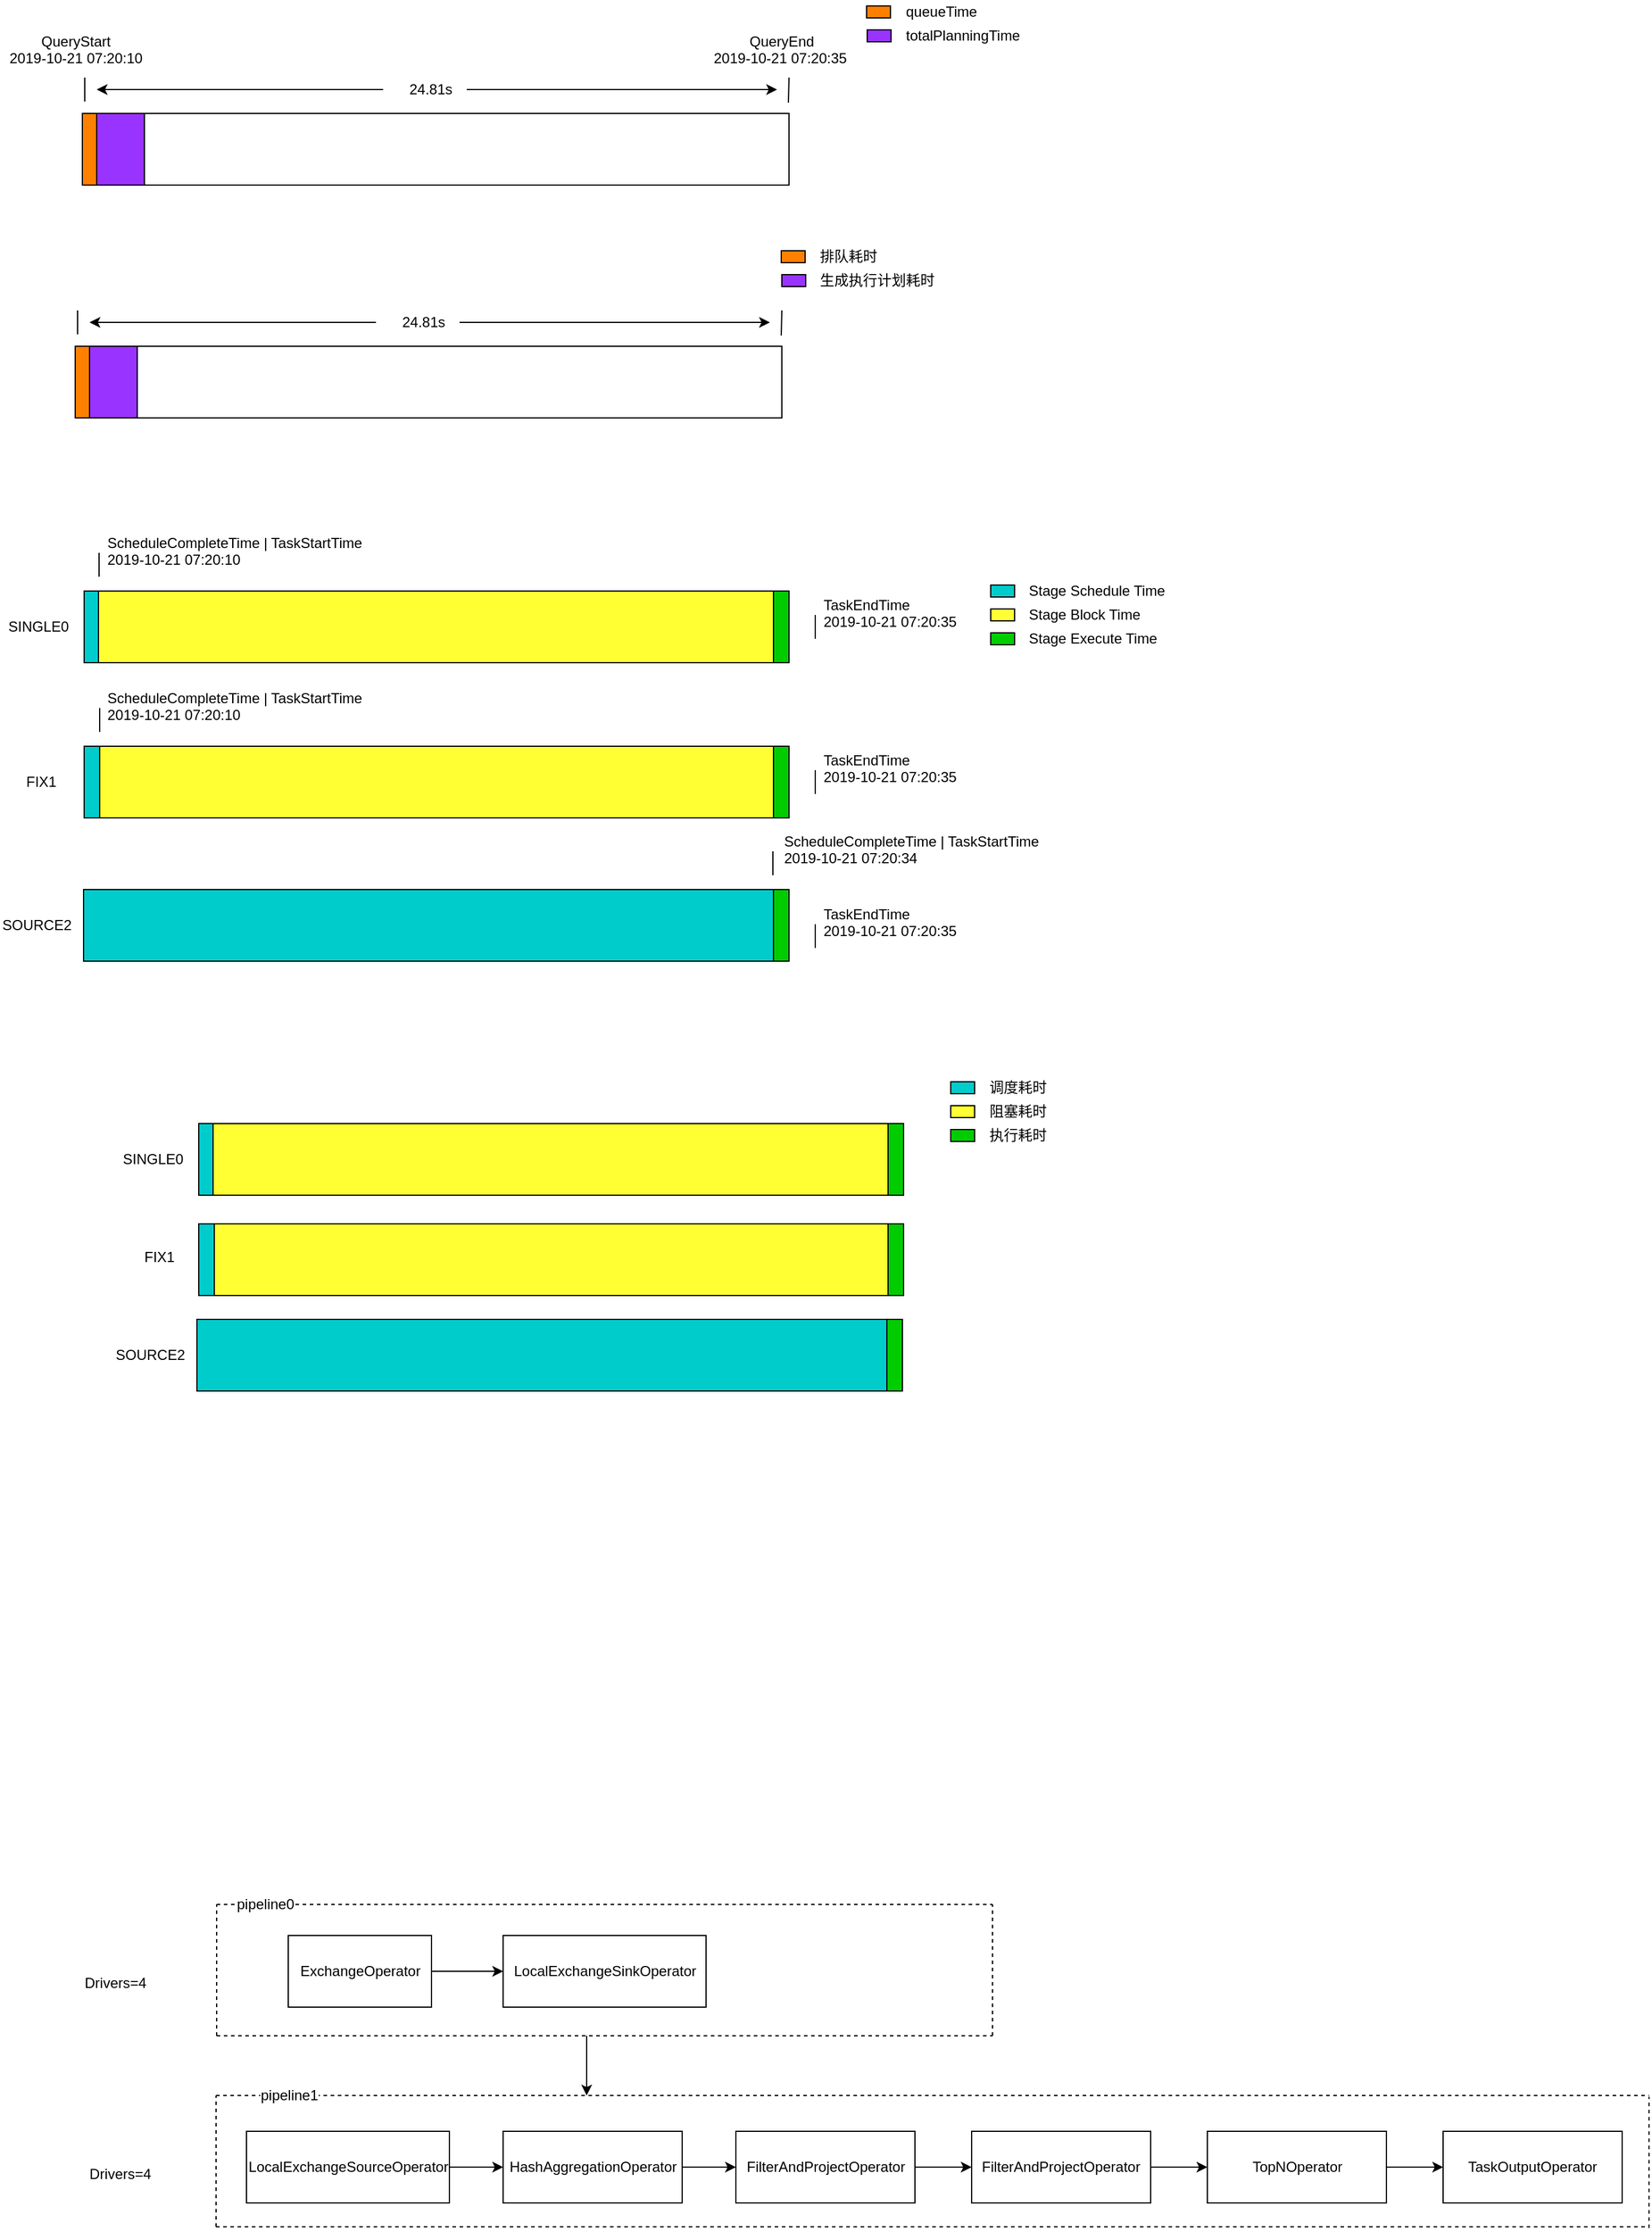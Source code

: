 <mxfile version="12.1.3" type="github" pages="1">
  <diagram id="ged8otm65rm6iy9Q_Q3f" name="Page-1">
    <mxGraphModel dx="1186" dy="775" grid="1" gridSize="10" guides="1" tooltips="1" connect="1" arrows="1" fold="1" page="1" pageScale="1" pageWidth="2339" pageHeight="3300" math="0" shadow="0">
      <root>
        <mxCell id="0"/>
        <mxCell id="1" parent="0"/>
        <mxCell id="oYDNuprYBlXhLC5hWMCO-2" value="" style="rounded=0;whiteSpace=wrap;html=1;fillColor=#9933FF;" vertex="1" parent="1">
          <mxGeometry x="110" y="210" width="40" height="60" as="geometry"/>
        </mxCell>
        <mxCell id="oYDNuprYBlXhLC5hWMCO-5" value="" style="rounded=0;whiteSpace=wrap;html=1;" vertex="1" parent="1">
          <mxGeometry x="150" y="210" width="540" height="60" as="geometry"/>
        </mxCell>
        <mxCell id="oYDNuprYBlXhLC5hWMCO-6" value="" style="rounded=0;whiteSpace=wrap;html=1;fillColor=#9933FF;" vertex="1" parent="1">
          <mxGeometry x="755.5" y="140" width="20" height="10" as="geometry"/>
        </mxCell>
        <mxCell id="oYDNuprYBlXhLC5hWMCO-8" value="totalPlanningTime" style="text;html=1;resizable=0;points=[];autosize=1;align=left;verticalAlign=top;spacingTop=-4;" vertex="1" parent="1">
          <mxGeometry x="785.5" y="135" width="110" height="20" as="geometry"/>
        </mxCell>
        <mxCell id="oYDNuprYBlXhLC5hWMCO-13" value="" style="endArrow=none;html=1;" edge="1" parent="1">
          <mxGeometry width="50" height="50" relative="1" as="geometry">
            <mxPoint x="100" y="200" as="sourcePoint"/>
            <mxPoint x="100" y="180" as="targetPoint"/>
          </mxGeometry>
        </mxCell>
        <mxCell id="oYDNuprYBlXhLC5hWMCO-14" value="" style="endArrow=none;html=1;" edge="1" parent="1">
          <mxGeometry width="50" height="50" relative="1" as="geometry">
            <mxPoint x="689.5" y="201" as="sourcePoint"/>
            <mxPoint x="690" y="180" as="targetPoint"/>
          </mxGeometry>
        </mxCell>
        <mxCell id="oYDNuprYBlXhLC5hWMCO-15" value="" style="endArrow=classic;html=1;" edge="1" parent="1">
          <mxGeometry width="50" height="50" relative="1" as="geometry">
            <mxPoint x="420" y="190" as="sourcePoint"/>
            <mxPoint x="680" y="190" as="targetPoint"/>
          </mxGeometry>
        </mxCell>
        <mxCell id="oYDNuprYBlXhLC5hWMCO-16" value="" style="endArrow=classic;html=1;" edge="1" parent="1">
          <mxGeometry width="50" height="50" relative="1" as="geometry">
            <mxPoint x="350" y="190" as="sourcePoint"/>
            <mxPoint x="110" y="190" as="targetPoint"/>
          </mxGeometry>
        </mxCell>
        <mxCell id="oYDNuprYBlXhLC5hWMCO-17" value="24.81s" style="text;html=1;resizable=0;points=[];autosize=1;align=left;verticalAlign=top;spacingTop=-4;" vertex="1" parent="1">
          <mxGeometry x="370" y="180" width="50" height="20" as="geometry"/>
        </mxCell>
        <mxCell id="oYDNuprYBlXhLC5hWMCO-18" value="&amp;nbsp; &amp;nbsp; &amp;nbsp; &amp;nbsp; QueryStart&lt;br&gt;2019-10-21 07:20:10" style="text;html=1;resizable=0;points=[];autosize=1;align=left;verticalAlign=top;spacingTop=-4;" vertex="1" parent="1">
          <mxGeometry x="35" y="140" width="130" height="30" as="geometry"/>
        </mxCell>
        <mxCell id="oYDNuprYBlXhLC5hWMCO-19" value="&amp;nbsp; &amp;nbsp; &amp;nbsp; &amp;nbsp; &amp;nbsp;QueryEnd&lt;br&gt;2019-10-21 07:20:35" style="text;html=1;resizable=0;points=[];autosize=1;align=left;verticalAlign=top;spacingTop=-4;" vertex="1" parent="1">
          <mxGeometry x="625" y="140" width="130" height="30" as="geometry"/>
        </mxCell>
        <mxCell id="oYDNuprYBlXhLC5hWMCO-21" value="" style="rounded=0;whiteSpace=wrap;html=1;fillColor=#00CCCC;" vertex="1" parent="1">
          <mxGeometry x="99.5" y="610" width="12" height="60" as="geometry"/>
        </mxCell>
        <mxCell id="oYDNuprYBlXhLC5hWMCO-22" value="" style="rounded=0;whiteSpace=wrap;html=1;fillColor=#00CCCC;" vertex="1" parent="1">
          <mxGeometry x="99" y="860" width="580" height="60" as="geometry"/>
        </mxCell>
        <mxCell id="oYDNuprYBlXhLC5hWMCO-23" value="" style="rounded=0;whiteSpace=wrap;html=1;fillColor=#00CCCC;" vertex="1" parent="1">
          <mxGeometry x="99.5" y="740" width="13" height="60" as="geometry"/>
        </mxCell>
        <mxCell id="oYDNuprYBlXhLC5hWMCO-24" value="SINGLE0" style="text;html=1;resizable=0;points=[];autosize=1;align=left;verticalAlign=top;spacingTop=-4;labelBackgroundColor=#ffffff;" vertex="1" parent="1">
          <mxGeometry x="34" y="630" width="70" height="20" as="geometry"/>
        </mxCell>
        <mxCell id="oYDNuprYBlXhLC5hWMCO-25" value="FIX1" style="text;html=1;resizable=0;points=[];autosize=1;align=left;verticalAlign=top;spacingTop=-4;" vertex="1" parent="1">
          <mxGeometry x="49" y="760" width="40" height="20" as="geometry"/>
        </mxCell>
        <mxCell id="oYDNuprYBlXhLC5hWMCO-26" value="SOURCE2" style="text;html=1;resizable=0;points=[];autosize=1;align=left;verticalAlign=top;spacingTop=-4;" vertex="1" parent="1">
          <mxGeometry x="29" y="880" width="70" height="20" as="geometry"/>
        </mxCell>
        <mxCell id="oYDNuprYBlXhLC5hWMCO-29" value="" style="rounded=0;whiteSpace=wrap;html=1;fillColor=#00CCCC;" vertex="1" parent="1">
          <mxGeometry x="859" y="605" width="20" height="10" as="geometry"/>
        </mxCell>
        <mxCell id="oYDNuprYBlXhLC5hWMCO-30" value="Stage Schedule Time" style="text;html=1;resizable=0;points=[];autosize=1;align=left;verticalAlign=top;spacingTop=-4;" vertex="1" parent="1">
          <mxGeometry x="889" y="600" width="130" height="20" as="geometry"/>
        </mxCell>
        <mxCell id="oYDNuprYBlXhLC5hWMCO-32" value="" style="rounded=0;whiteSpace=wrap;html=1;labelBackgroundColor=#00FFFF;fillColor=#00CC00;" vertex="1" parent="1">
          <mxGeometry x="677" y="860" width="13" height="60" as="geometry"/>
        </mxCell>
        <mxCell id="oYDNuprYBlXhLC5hWMCO-33" value="" style="rounded=0;whiteSpace=wrap;html=1;labelBackgroundColor=#00FFFF;fillColor=#FFFF33;gradientColor=none;" vertex="1" parent="1">
          <mxGeometry x="112.5" y="740" width="569" height="60" as="geometry"/>
        </mxCell>
        <mxCell id="oYDNuprYBlXhLC5hWMCO-34" value="" style="rounded=0;whiteSpace=wrap;html=1;labelBackgroundColor=#00FFFF;fillColor=#FFFF33;" vertex="1" parent="1">
          <mxGeometry x="111.5" y="610" width="570" height="60" as="geometry"/>
        </mxCell>
        <mxCell id="oYDNuprYBlXhLC5hWMCO-35" value="" style="rounded=0;whiteSpace=wrap;html=1;labelBackgroundColor=#00FFFF;fillColor=#00CC00;" vertex="1" parent="1">
          <mxGeometry x="677" y="740" width="13" height="60" as="geometry"/>
        </mxCell>
        <mxCell id="oYDNuprYBlXhLC5hWMCO-36" value="" style="rounded=0;whiteSpace=wrap;html=1;labelBackgroundColor=#00FFFF;fillColor=#00CC00;" vertex="1" parent="1">
          <mxGeometry x="677" y="610" width="13" height="60" as="geometry"/>
        </mxCell>
        <mxCell id="oYDNuprYBlXhLC5hWMCO-40" value="" style="rounded=0;whiteSpace=wrap;html=1;fillColor=#FFFF33;" vertex="1" parent="1">
          <mxGeometry x="859" y="625" width="20" height="10" as="geometry"/>
        </mxCell>
        <mxCell id="oYDNuprYBlXhLC5hWMCO-41" value="Stage Block Time" style="text;html=1;resizable=0;points=[];autosize=1;align=left;verticalAlign=top;spacingTop=-4;" vertex="1" parent="1">
          <mxGeometry x="889" y="620" width="110" height="20" as="geometry"/>
        </mxCell>
        <mxCell id="oYDNuprYBlXhLC5hWMCO-42" value="" style="rounded=0;whiteSpace=wrap;html=1;fillColor=#00CC00;" vertex="1" parent="1">
          <mxGeometry x="859" y="645" width="20" height="10" as="geometry"/>
        </mxCell>
        <mxCell id="oYDNuprYBlXhLC5hWMCO-44" value="Stage Execute Time" style="text;html=1;resizable=0;points=[];autosize=1;align=left;verticalAlign=top;spacingTop=-4;" vertex="1" parent="1">
          <mxGeometry x="889" y="640" width="120" height="20" as="geometry"/>
        </mxCell>
        <mxCell id="oYDNuprYBlXhLC5hWMCO-47" value="ScheduleCompleteTime | TaskStartTime&lt;br&gt;2019-10-21 07:20:10" style="text;html=1;resizable=0;points=[];autosize=1;align=left;verticalAlign=top;spacingTop=-4;" vertex="1" parent="1">
          <mxGeometry x="116.5" y="560" width="230" height="30" as="geometry"/>
        </mxCell>
        <mxCell id="oYDNuprYBlXhLC5hWMCO-48" value="" style="endArrow=none;html=1;" edge="1" parent="1">
          <mxGeometry width="50" height="50" relative="1" as="geometry">
            <mxPoint x="112" y="598" as="sourcePoint"/>
            <mxPoint x="112" y="578" as="targetPoint"/>
          </mxGeometry>
        </mxCell>
        <mxCell id="oYDNuprYBlXhLC5hWMCO-49" value="ScheduleCompleteTime | TaskStartTime&lt;br&gt;2019-10-21 07:20:10" style="text;html=1;resizable=0;points=[];autosize=1;align=left;verticalAlign=top;spacingTop=-4;" vertex="1" parent="1">
          <mxGeometry x="117" y="690" width="230" height="30" as="geometry"/>
        </mxCell>
        <mxCell id="oYDNuprYBlXhLC5hWMCO-50" value="" style="endArrow=none;html=1;" edge="1" parent="1">
          <mxGeometry width="50" height="50" relative="1" as="geometry">
            <mxPoint x="112.5" y="728" as="sourcePoint"/>
            <mxPoint x="112.5" y="708" as="targetPoint"/>
          </mxGeometry>
        </mxCell>
        <mxCell id="oYDNuprYBlXhLC5hWMCO-51" value="ScheduleCompleteTime | TaskStartTime&lt;br&gt;2019-10-21 07:20:34" style="text;html=1;resizable=0;points=[];autosize=1;align=left;verticalAlign=top;spacingTop=-4;" vertex="1" parent="1">
          <mxGeometry x="683.5" y="810" width="230" height="30" as="geometry"/>
        </mxCell>
        <mxCell id="oYDNuprYBlXhLC5hWMCO-52" value="" style="endArrow=none;html=1;" edge="1" parent="1">
          <mxGeometry width="50" height="50" relative="1" as="geometry">
            <mxPoint x="676.5" y="848" as="sourcePoint"/>
            <mxPoint x="676.5" y="828" as="targetPoint"/>
          </mxGeometry>
        </mxCell>
        <mxCell id="oYDNuprYBlXhLC5hWMCO-57" value="TaskEndTime&lt;br&gt;2019-10-21 07:20:35" style="text;html=1;resizable=0;points=[];autosize=1;align=left;verticalAlign=top;spacingTop=-4;" vertex="1" parent="1">
          <mxGeometry x="716.5" y="612" width="130" height="30" as="geometry"/>
        </mxCell>
        <mxCell id="oYDNuprYBlXhLC5hWMCO-58" value="" style="endArrow=none;html=1;" edge="1" parent="1">
          <mxGeometry width="50" height="50" relative="1" as="geometry">
            <mxPoint x="712" y="650" as="sourcePoint"/>
            <mxPoint x="712" y="630" as="targetPoint"/>
          </mxGeometry>
        </mxCell>
        <mxCell id="oYDNuprYBlXhLC5hWMCO-59" value="TaskEndTime&lt;br&gt;2019-10-21 07:20:35" style="text;html=1;resizable=0;points=[];autosize=1;align=left;verticalAlign=top;spacingTop=-4;" vertex="1" parent="1">
          <mxGeometry x="716.5" y="742" width="130" height="30" as="geometry"/>
        </mxCell>
        <mxCell id="oYDNuprYBlXhLC5hWMCO-60" value="" style="endArrow=none;html=1;" edge="1" parent="1">
          <mxGeometry width="50" height="50" relative="1" as="geometry">
            <mxPoint x="712" y="780" as="sourcePoint"/>
            <mxPoint x="712" y="760" as="targetPoint"/>
          </mxGeometry>
        </mxCell>
        <mxCell id="oYDNuprYBlXhLC5hWMCO-62" value="TaskEndTime&lt;br&gt;2019-10-21 07:20:35" style="text;html=1;resizable=0;points=[];autosize=1;align=left;verticalAlign=top;spacingTop=-4;" vertex="1" parent="1">
          <mxGeometry x="716.5" y="871" width="130" height="30" as="geometry"/>
        </mxCell>
        <mxCell id="oYDNuprYBlXhLC5hWMCO-63" value="" style="endArrow=none;html=1;" edge="1" parent="1">
          <mxGeometry width="50" height="50" relative="1" as="geometry">
            <mxPoint x="712" y="909" as="sourcePoint"/>
            <mxPoint x="712" y="889" as="targetPoint"/>
          </mxGeometry>
        </mxCell>
        <mxCell id="oYDNuprYBlXhLC5hWMCO-71" value="" style="edgeStyle=orthogonalEdgeStyle;rounded=0;orthogonalLoop=1;jettySize=auto;html=1;" edge="1" parent="1" source="oYDNuprYBlXhLC5hWMCO-67" target="oYDNuprYBlXhLC5hWMCO-70">
          <mxGeometry relative="1" as="geometry"/>
        </mxCell>
        <mxCell id="oYDNuprYBlXhLC5hWMCO-67" value="ExchangeOperator" style="rounded=0;whiteSpace=wrap;html=1;labelBackgroundColor=none;fillColor=#FFFFFF;gradientColor=none;" vertex="1" parent="1">
          <mxGeometry x="270.5" y="1736" width="120" height="60" as="geometry"/>
        </mxCell>
        <mxCell id="oYDNuprYBlXhLC5hWMCO-70" value="LocalExchangeSinkOperator" style="rounded=0;whiteSpace=wrap;html=1;labelBackgroundColor=none;fillColor=#FFFFFF;gradientColor=none;" vertex="1" parent="1">
          <mxGeometry x="450.5" y="1736" width="170" height="60" as="geometry"/>
        </mxCell>
        <mxCell id="oYDNuprYBlXhLC5hWMCO-74" value="" style="endArrow=none;dashed=1;html=1;" edge="1" parent="1">
          <mxGeometry width="50" height="50" relative="1" as="geometry">
            <mxPoint x="210.5" y="1820" as="sourcePoint"/>
            <mxPoint x="210.5" y="1710" as="targetPoint"/>
          </mxGeometry>
        </mxCell>
        <mxCell id="oYDNuprYBlXhLC5hWMCO-75" value="" style="endArrow=none;dashed=1;html=1;" edge="1" parent="1">
          <mxGeometry width="50" height="50" relative="1" as="geometry">
            <mxPoint x="860.5" y="1820" as="sourcePoint"/>
            <mxPoint x="860.5" y="1710" as="targetPoint"/>
          </mxGeometry>
        </mxCell>
        <mxCell id="oYDNuprYBlXhLC5hWMCO-76" value="" style="endArrow=none;dashed=1;html=1;" edge="1" parent="1">
          <mxGeometry width="50" height="50" relative="1" as="geometry">
            <mxPoint x="210.5" y="1820" as="sourcePoint"/>
            <mxPoint x="860.5" y="1820" as="targetPoint"/>
          </mxGeometry>
        </mxCell>
        <mxCell id="oYDNuprYBlXhLC5hWMCO-77" value="" style="endArrow=none;dashed=1;html=1;" edge="1" parent="1">
          <mxGeometry width="50" height="50" relative="1" as="geometry">
            <mxPoint x="210.5" y="1710" as="sourcePoint"/>
            <mxPoint x="860.5" y="1710" as="targetPoint"/>
          </mxGeometry>
        </mxCell>
        <mxCell id="oYDNuprYBlXhLC5hWMCO-78" value="pipeline0" style="text;html=1;resizable=0;points=[];align=center;verticalAlign=middle;labelBackgroundColor=#ffffff;" vertex="1" connectable="0" parent="oYDNuprYBlXhLC5hWMCO-77">
          <mxGeometry x="-0.923" relative="1" as="geometry">
            <mxPoint x="15" as="offset"/>
          </mxGeometry>
        </mxCell>
        <mxCell id="oYDNuprYBlXhLC5hWMCO-79" value="" style="edgeStyle=orthogonalEdgeStyle;rounded=0;orthogonalLoop=1;jettySize=auto;html=1;" edge="1" parent="1" source="oYDNuprYBlXhLC5hWMCO-80" target="oYDNuprYBlXhLC5hWMCO-82">
          <mxGeometry relative="1" as="geometry"/>
        </mxCell>
        <mxCell id="oYDNuprYBlXhLC5hWMCO-80" value="LocalExchangeSourceOperator" style="rounded=0;whiteSpace=wrap;html=1;labelBackgroundColor=none;fillColor=#FFFFFF;gradientColor=none;" vertex="1" parent="1">
          <mxGeometry x="235.5" y="1900" width="170" height="60" as="geometry"/>
        </mxCell>
        <mxCell id="oYDNuprYBlXhLC5hWMCO-81" value="" style="edgeStyle=orthogonalEdgeStyle;rounded=0;orthogonalLoop=1;jettySize=auto;html=1;" edge="1" parent="1" source="oYDNuprYBlXhLC5hWMCO-82" target="oYDNuprYBlXhLC5hWMCO-83">
          <mxGeometry relative="1" as="geometry"/>
        </mxCell>
        <mxCell id="oYDNuprYBlXhLC5hWMCO-82" value="HashAggregationOperator" style="rounded=0;whiteSpace=wrap;html=1;labelBackgroundColor=none;fillColor=#FFFFFF;gradientColor=none;" vertex="1" parent="1">
          <mxGeometry x="450.5" y="1900" width="150" height="60" as="geometry"/>
        </mxCell>
        <mxCell id="oYDNuprYBlXhLC5hWMCO-91" value="" style="edgeStyle=orthogonalEdgeStyle;rounded=0;orthogonalLoop=1;jettySize=auto;html=1;" edge="1" parent="1" source="oYDNuprYBlXhLC5hWMCO-83" target="oYDNuprYBlXhLC5hWMCO-90">
          <mxGeometry relative="1" as="geometry"/>
        </mxCell>
        <mxCell id="oYDNuprYBlXhLC5hWMCO-83" value="FilterAndProjectOperator" style="rounded=0;whiteSpace=wrap;html=1;labelBackgroundColor=none;fillColor=#FFFFFF;gradientColor=none;" vertex="1" parent="1">
          <mxGeometry x="645.5" y="1900" width="150" height="60" as="geometry"/>
        </mxCell>
        <mxCell id="oYDNuprYBlXhLC5hWMCO-93" value="" style="edgeStyle=orthogonalEdgeStyle;rounded=0;orthogonalLoop=1;jettySize=auto;html=1;" edge="1" parent="1" source="oYDNuprYBlXhLC5hWMCO-90" target="oYDNuprYBlXhLC5hWMCO-92">
          <mxGeometry relative="1" as="geometry"/>
        </mxCell>
        <mxCell id="oYDNuprYBlXhLC5hWMCO-90" value="FilterAndProjectOperator" style="rounded=0;whiteSpace=wrap;html=1;labelBackgroundColor=none;fillColor=#FFFFFF;gradientColor=none;" vertex="1" parent="1">
          <mxGeometry x="843" y="1900" width="150" height="60" as="geometry"/>
        </mxCell>
        <mxCell id="oYDNuprYBlXhLC5hWMCO-95" value="" style="edgeStyle=orthogonalEdgeStyle;rounded=0;orthogonalLoop=1;jettySize=auto;html=1;" edge="1" parent="1" source="oYDNuprYBlXhLC5hWMCO-92" target="oYDNuprYBlXhLC5hWMCO-94">
          <mxGeometry relative="1" as="geometry"/>
        </mxCell>
        <mxCell id="oYDNuprYBlXhLC5hWMCO-92" value="TopNOperator" style="rounded=0;whiteSpace=wrap;html=1;labelBackgroundColor=none;fillColor=#FFFFFF;gradientColor=none;" vertex="1" parent="1">
          <mxGeometry x="1040.5" y="1900" width="150" height="60" as="geometry"/>
        </mxCell>
        <mxCell id="oYDNuprYBlXhLC5hWMCO-94" value="TaskOutputOperator" style="rounded=0;whiteSpace=wrap;html=1;labelBackgroundColor=none;fillColor=#FFFFFF;gradientColor=none;" vertex="1" parent="1">
          <mxGeometry x="1238" y="1900" width="150" height="60" as="geometry"/>
        </mxCell>
        <mxCell id="oYDNuprYBlXhLC5hWMCO-84" value="" style="endArrow=none;dashed=1;html=1;" edge="1" parent="1">
          <mxGeometry width="50" height="50" relative="1" as="geometry">
            <mxPoint x="210" y="1980" as="sourcePoint"/>
            <mxPoint x="210" y="1870" as="targetPoint"/>
          </mxGeometry>
        </mxCell>
        <mxCell id="oYDNuprYBlXhLC5hWMCO-85" value="" style="endArrow=none;dashed=1;html=1;" edge="1" parent="1">
          <mxGeometry width="50" height="50" relative="1" as="geometry">
            <mxPoint x="1410.5" y="1981" as="sourcePoint"/>
            <mxPoint x="1410.5" y="1871" as="targetPoint"/>
          </mxGeometry>
        </mxCell>
        <mxCell id="oYDNuprYBlXhLC5hWMCO-86" value="" style="endArrow=none;dashed=1;html=1;" edge="1" parent="1">
          <mxGeometry width="50" height="50" relative="1" as="geometry">
            <mxPoint x="210" y="1980" as="sourcePoint"/>
            <mxPoint x="1410.5" y="1980" as="targetPoint"/>
          </mxGeometry>
        </mxCell>
        <mxCell id="oYDNuprYBlXhLC5hWMCO-87" value="" style="endArrow=none;dashed=1;html=1;" edge="1" parent="1">
          <mxGeometry width="50" height="50" relative="1" as="geometry">
            <mxPoint x="210" y="1870" as="sourcePoint"/>
            <mxPoint x="1410.5" y="1870" as="targetPoint"/>
          </mxGeometry>
        </mxCell>
        <mxCell id="oYDNuprYBlXhLC5hWMCO-88" value="pipeline1" style="text;html=1;resizable=0;points=[];align=center;verticalAlign=middle;labelBackgroundColor=#ffffff;" vertex="1" connectable="0" parent="oYDNuprYBlXhLC5hWMCO-87">
          <mxGeometry x="-0.923" relative="1" as="geometry">
            <mxPoint x="15" as="offset"/>
          </mxGeometry>
        </mxCell>
        <mxCell id="oYDNuprYBlXhLC5hWMCO-89" value="" style="endArrow=classic;html=1;" edge="1" parent="1">
          <mxGeometry width="50" height="50" relative="1" as="geometry">
            <mxPoint x="520.5" y="1820" as="sourcePoint"/>
            <mxPoint x="520.5" y="1870" as="targetPoint"/>
          </mxGeometry>
        </mxCell>
        <mxCell id="oYDNuprYBlXhLC5hWMCO-96" value="Drivers=4" style="text;html=1;resizable=0;points=[];autosize=1;align=left;verticalAlign=top;spacingTop=-4;" vertex="1" parent="1">
          <mxGeometry x="98" y="1766" width="70" height="20" as="geometry"/>
        </mxCell>
        <mxCell id="oYDNuprYBlXhLC5hWMCO-97" value="Drivers=4" style="text;html=1;resizable=0;points=[];autosize=1;align=left;verticalAlign=top;spacingTop=-4;" vertex="1" parent="1">
          <mxGeometry x="102" y="1926" width="70" height="20" as="geometry"/>
        </mxCell>
        <mxCell id="oYDNuprYBlXhLC5hWMCO-98" value="" style="rounded=0;whiteSpace=wrap;html=1;fillColor=#FF8000;" vertex="1" parent="1">
          <mxGeometry x="98" y="210" width="12" height="60" as="geometry"/>
        </mxCell>
        <mxCell id="oYDNuprYBlXhLC5hWMCO-99" value="" style="rounded=0;whiteSpace=wrap;html=1;fillColor=#FF8000;" vertex="1" parent="1">
          <mxGeometry x="755" y="120" width="20" height="10" as="geometry"/>
        </mxCell>
        <mxCell id="oYDNuprYBlXhLC5hWMCO-100" value="queueTime" style="text;html=1;resizable=0;points=[];autosize=1;align=left;verticalAlign=top;spacingTop=-4;" vertex="1" parent="1">
          <mxGeometry x="785.5" y="115" width="80" height="20" as="geometry"/>
        </mxCell>
        <mxCell id="oYDNuprYBlXhLC5hWMCO-104" value="" style="rounded=0;whiteSpace=wrap;html=1;fillColor=#9933FF;" vertex="1" parent="1">
          <mxGeometry x="104" y="405" width="40" height="60" as="geometry"/>
        </mxCell>
        <mxCell id="oYDNuprYBlXhLC5hWMCO-105" value="" style="rounded=0;whiteSpace=wrap;html=1;" vertex="1" parent="1">
          <mxGeometry x="144" y="405" width="540" height="60" as="geometry"/>
        </mxCell>
        <mxCell id="oYDNuprYBlXhLC5hWMCO-106" value="" style="rounded=0;whiteSpace=wrap;html=1;fillColor=#9933FF;" vertex="1" parent="1">
          <mxGeometry x="684" y="345" width="20" height="10" as="geometry"/>
        </mxCell>
        <mxCell id="oYDNuprYBlXhLC5hWMCO-107" value="生成执行计划耗时" style="text;html=1;resizable=0;points=[];autosize=1;align=left;verticalAlign=top;spacingTop=-4;" vertex="1" parent="1">
          <mxGeometry x="714" y="340" width="110" height="20" as="geometry"/>
        </mxCell>
        <mxCell id="oYDNuprYBlXhLC5hWMCO-108" value="" style="endArrow=none;html=1;" edge="1" parent="1">
          <mxGeometry width="50" height="50" relative="1" as="geometry">
            <mxPoint x="94" y="395" as="sourcePoint"/>
            <mxPoint x="94" y="375" as="targetPoint"/>
          </mxGeometry>
        </mxCell>
        <mxCell id="oYDNuprYBlXhLC5hWMCO-109" value="" style="endArrow=none;html=1;" edge="1" parent="1">
          <mxGeometry width="50" height="50" relative="1" as="geometry">
            <mxPoint x="683.5" y="396" as="sourcePoint"/>
            <mxPoint x="684" y="375" as="targetPoint"/>
          </mxGeometry>
        </mxCell>
        <mxCell id="oYDNuprYBlXhLC5hWMCO-110" value="" style="endArrow=classic;html=1;" edge="1" parent="1">
          <mxGeometry width="50" height="50" relative="1" as="geometry">
            <mxPoint x="414" y="385" as="sourcePoint"/>
            <mxPoint x="674" y="385" as="targetPoint"/>
          </mxGeometry>
        </mxCell>
        <mxCell id="oYDNuprYBlXhLC5hWMCO-111" value="" style="endArrow=classic;html=1;" edge="1" parent="1">
          <mxGeometry width="50" height="50" relative="1" as="geometry">
            <mxPoint x="344" y="385" as="sourcePoint"/>
            <mxPoint x="104" y="385" as="targetPoint"/>
          </mxGeometry>
        </mxCell>
        <mxCell id="oYDNuprYBlXhLC5hWMCO-112" value="24.81s" style="text;html=1;resizable=0;points=[];autosize=1;align=left;verticalAlign=top;spacingTop=-4;" vertex="1" parent="1">
          <mxGeometry x="364" y="375" width="50" height="20" as="geometry"/>
        </mxCell>
        <mxCell id="oYDNuprYBlXhLC5hWMCO-115" value="" style="rounded=0;whiteSpace=wrap;html=1;fillColor=#FF8000;" vertex="1" parent="1">
          <mxGeometry x="92" y="405" width="12" height="60" as="geometry"/>
        </mxCell>
        <mxCell id="oYDNuprYBlXhLC5hWMCO-116" value="" style="rounded=0;whiteSpace=wrap;html=1;fillColor=#FF8000;" vertex="1" parent="1">
          <mxGeometry x="683.5" y="325" width="20" height="10" as="geometry"/>
        </mxCell>
        <mxCell id="oYDNuprYBlXhLC5hWMCO-117" value="排队耗时" style="text;html=1;resizable=0;points=[];autosize=1;align=left;verticalAlign=top;spacingTop=-4;" vertex="1" parent="1">
          <mxGeometry x="713.5" y="320" width="60" height="20" as="geometry"/>
        </mxCell>
        <mxCell id="oYDNuprYBlXhLC5hWMCO-147" value="" style="rounded=0;whiteSpace=wrap;html=1;fillColor=#00CCCC;" vertex="1" parent="1">
          <mxGeometry x="195.5" y="1056" width="12" height="60" as="geometry"/>
        </mxCell>
        <mxCell id="oYDNuprYBlXhLC5hWMCO-148" value="" style="rounded=0;whiteSpace=wrap;html=1;fillColor=#00CCCC;" vertex="1" parent="1">
          <mxGeometry x="194" y="1220" width="580" height="60" as="geometry"/>
        </mxCell>
        <mxCell id="oYDNuprYBlXhLC5hWMCO-149" value="" style="rounded=0;whiteSpace=wrap;html=1;fillColor=#00CCCC;" vertex="1" parent="1">
          <mxGeometry x="195.5" y="1140" width="13" height="60" as="geometry"/>
        </mxCell>
        <mxCell id="oYDNuprYBlXhLC5hWMCO-150" value="SINGLE0" style="text;html=1;resizable=0;points=[];autosize=1;align=left;verticalAlign=top;spacingTop=-4;labelBackgroundColor=#ffffff;" vertex="1" parent="1">
          <mxGeometry x="130" y="1076" width="70" height="20" as="geometry"/>
        </mxCell>
        <mxCell id="oYDNuprYBlXhLC5hWMCO-151" value="FIX1" style="text;html=1;resizable=0;points=[];autosize=1;align=left;verticalAlign=top;spacingTop=-4;" vertex="1" parent="1">
          <mxGeometry x="148" y="1158" width="40" height="20" as="geometry"/>
        </mxCell>
        <mxCell id="oYDNuprYBlXhLC5hWMCO-152" value="" style="rounded=0;whiteSpace=wrap;html=1;fillColor=#00CCCC;" vertex="1" parent="1">
          <mxGeometry x="825.5" y="1021" width="20" height="10" as="geometry"/>
        </mxCell>
        <mxCell id="oYDNuprYBlXhLC5hWMCO-153" value="调度耗时" style="text;html=1;resizable=0;points=[];autosize=1;align=left;verticalAlign=top;spacingTop=-4;" vertex="1" parent="1">
          <mxGeometry x="855.5" y="1016" width="60" height="20" as="geometry"/>
        </mxCell>
        <mxCell id="oYDNuprYBlXhLC5hWMCO-154" value="" style="rounded=0;whiteSpace=wrap;html=1;labelBackgroundColor=#00FFFF;fillColor=#00CC00;" vertex="1" parent="1">
          <mxGeometry x="772" y="1220" width="13" height="60" as="geometry"/>
        </mxCell>
        <mxCell id="oYDNuprYBlXhLC5hWMCO-155" value="" style="rounded=0;whiteSpace=wrap;html=1;labelBackgroundColor=#00FFFF;fillColor=#FFFF33;gradientColor=none;" vertex="1" parent="1">
          <mxGeometry x="208.5" y="1140" width="569" height="60" as="geometry"/>
        </mxCell>
        <mxCell id="oYDNuprYBlXhLC5hWMCO-156" value="" style="rounded=0;whiteSpace=wrap;html=1;labelBackgroundColor=#00FFFF;fillColor=#FFFF33;" vertex="1" parent="1">
          <mxGeometry x="207.5" y="1056" width="570" height="60" as="geometry"/>
        </mxCell>
        <mxCell id="oYDNuprYBlXhLC5hWMCO-157" value="" style="rounded=0;whiteSpace=wrap;html=1;labelBackgroundColor=#00FFFF;fillColor=#00CC00;" vertex="1" parent="1">
          <mxGeometry x="773" y="1140" width="13" height="60" as="geometry"/>
        </mxCell>
        <mxCell id="oYDNuprYBlXhLC5hWMCO-158" value="" style="rounded=0;whiteSpace=wrap;html=1;labelBackgroundColor=#00FFFF;fillColor=#00CC00;" vertex="1" parent="1">
          <mxGeometry x="773" y="1056" width="13" height="60" as="geometry"/>
        </mxCell>
        <mxCell id="oYDNuprYBlXhLC5hWMCO-159" value="" style="rounded=0;whiteSpace=wrap;html=1;fillColor=#FFFF33;" vertex="1" parent="1">
          <mxGeometry x="825.5" y="1041" width="20" height="10" as="geometry"/>
        </mxCell>
        <mxCell id="oYDNuprYBlXhLC5hWMCO-160" value="阻塞耗时" style="text;html=1;resizable=0;points=[];autosize=1;align=left;verticalAlign=top;spacingTop=-4;" vertex="1" parent="1">
          <mxGeometry x="855.5" y="1036" width="60" height="20" as="geometry"/>
        </mxCell>
        <mxCell id="oYDNuprYBlXhLC5hWMCO-161" value="" style="rounded=0;whiteSpace=wrap;html=1;fillColor=#00CC00;" vertex="1" parent="1">
          <mxGeometry x="825.5" y="1061" width="20" height="10" as="geometry"/>
        </mxCell>
        <mxCell id="oYDNuprYBlXhLC5hWMCO-162" value="执行耗时" style="text;html=1;resizable=0;points=[];autosize=1;align=left;verticalAlign=top;spacingTop=-4;" vertex="1" parent="1">
          <mxGeometry x="855.5" y="1056" width="60" height="20" as="geometry"/>
        </mxCell>
        <mxCell id="oYDNuprYBlXhLC5hWMCO-175" value="SOURCE2" style="text;html=1;resizable=0;points=[];autosize=1;align=left;verticalAlign=top;spacingTop=-4;" vertex="1" parent="1">
          <mxGeometry x="124" y="1240" width="70" height="20" as="geometry"/>
        </mxCell>
      </root>
    </mxGraphModel>
  </diagram>
</mxfile>
